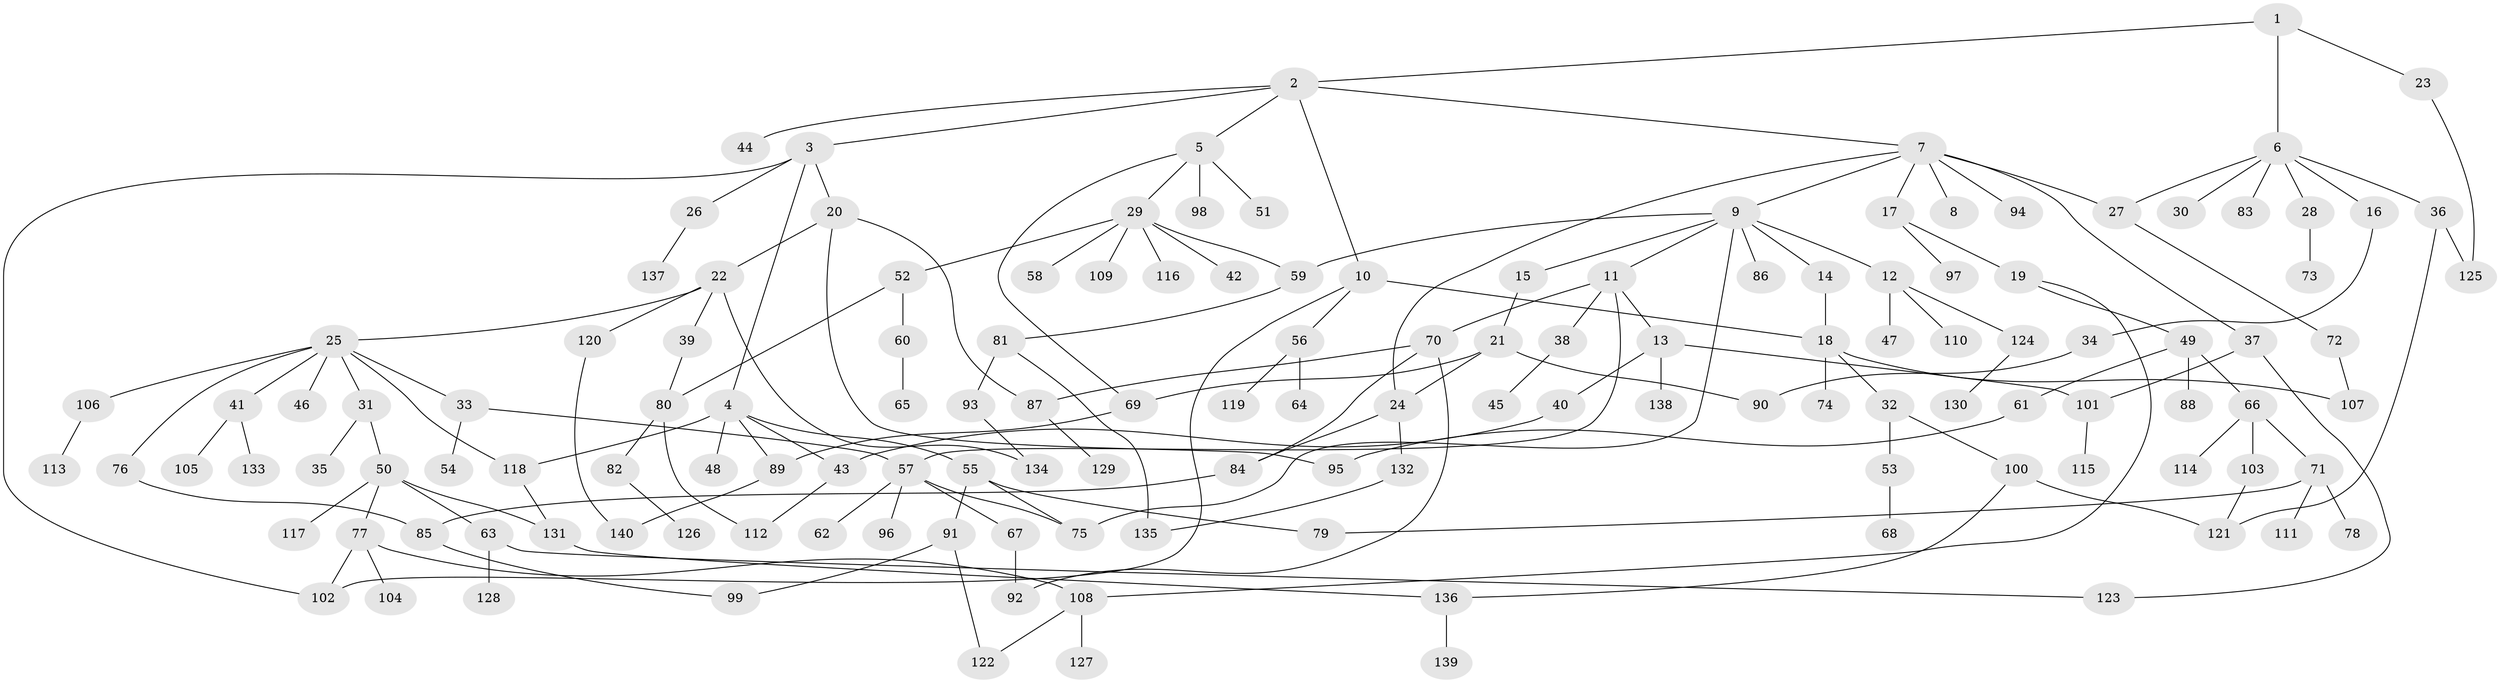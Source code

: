 // Generated by graph-tools (version 1.1) at 2025/41/03/09/25 04:41:14]
// undirected, 140 vertices, 175 edges
graph export_dot {
graph [start="1"]
  node [color=gray90,style=filled];
  1;
  2;
  3;
  4;
  5;
  6;
  7;
  8;
  9;
  10;
  11;
  12;
  13;
  14;
  15;
  16;
  17;
  18;
  19;
  20;
  21;
  22;
  23;
  24;
  25;
  26;
  27;
  28;
  29;
  30;
  31;
  32;
  33;
  34;
  35;
  36;
  37;
  38;
  39;
  40;
  41;
  42;
  43;
  44;
  45;
  46;
  47;
  48;
  49;
  50;
  51;
  52;
  53;
  54;
  55;
  56;
  57;
  58;
  59;
  60;
  61;
  62;
  63;
  64;
  65;
  66;
  67;
  68;
  69;
  70;
  71;
  72;
  73;
  74;
  75;
  76;
  77;
  78;
  79;
  80;
  81;
  82;
  83;
  84;
  85;
  86;
  87;
  88;
  89;
  90;
  91;
  92;
  93;
  94;
  95;
  96;
  97;
  98;
  99;
  100;
  101;
  102;
  103;
  104;
  105;
  106;
  107;
  108;
  109;
  110;
  111;
  112;
  113;
  114;
  115;
  116;
  117;
  118;
  119;
  120;
  121;
  122;
  123;
  124;
  125;
  126;
  127;
  128;
  129;
  130;
  131;
  132;
  133;
  134;
  135;
  136;
  137;
  138;
  139;
  140;
  1 -- 2;
  1 -- 6;
  1 -- 23;
  2 -- 3;
  2 -- 5;
  2 -- 7;
  2 -- 10;
  2 -- 44;
  3 -- 4;
  3 -- 20;
  3 -- 26;
  3 -- 102;
  4 -- 43;
  4 -- 48;
  4 -- 55;
  4 -- 89;
  4 -- 118;
  5 -- 29;
  5 -- 51;
  5 -- 69;
  5 -- 98;
  6 -- 16;
  6 -- 28;
  6 -- 30;
  6 -- 36;
  6 -- 83;
  6 -- 27;
  7 -- 8;
  7 -- 9;
  7 -- 17;
  7 -- 27;
  7 -- 37;
  7 -- 94;
  7 -- 24;
  9 -- 11;
  9 -- 12;
  9 -- 14;
  9 -- 15;
  9 -- 59;
  9 -- 86;
  9 -- 75;
  10 -- 56;
  10 -- 102;
  10 -- 18;
  11 -- 13;
  11 -- 38;
  11 -- 70;
  11 -- 57;
  12 -- 47;
  12 -- 110;
  12 -- 124;
  13 -- 40;
  13 -- 101;
  13 -- 138;
  14 -- 18;
  15 -- 21;
  16 -- 34;
  17 -- 19;
  17 -- 97;
  18 -- 32;
  18 -- 74;
  18 -- 107;
  19 -- 49;
  19 -- 108;
  20 -- 22;
  20 -- 87;
  20 -- 95;
  21 -- 24;
  21 -- 90;
  21 -- 69;
  22 -- 25;
  22 -- 39;
  22 -- 120;
  22 -- 134;
  23 -- 125;
  24 -- 84;
  24 -- 132;
  25 -- 31;
  25 -- 33;
  25 -- 41;
  25 -- 46;
  25 -- 76;
  25 -- 106;
  25 -- 118;
  26 -- 137;
  27 -- 72;
  28 -- 73;
  29 -- 42;
  29 -- 52;
  29 -- 58;
  29 -- 109;
  29 -- 116;
  29 -- 59;
  31 -- 35;
  31 -- 50;
  32 -- 53;
  32 -- 100;
  33 -- 54;
  33 -- 57;
  34 -- 90;
  36 -- 121;
  36 -- 125;
  37 -- 123;
  37 -- 101;
  38 -- 45;
  39 -- 80;
  40 -- 43;
  41 -- 105;
  41 -- 133;
  43 -- 112;
  49 -- 61;
  49 -- 66;
  49 -- 88;
  50 -- 63;
  50 -- 77;
  50 -- 117;
  50 -- 131;
  52 -- 60;
  52 -- 80;
  53 -- 68;
  55 -- 75;
  55 -- 91;
  55 -- 79;
  56 -- 64;
  56 -- 119;
  57 -- 62;
  57 -- 67;
  57 -- 96;
  57 -- 75;
  59 -- 81;
  60 -- 65;
  61 -- 95;
  63 -- 123;
  63 -- 128;
  66 -- 71;
  66 -- 103;
  66 -- 114;
  67 -- 92;
  69 -- 89;
  70 -- 92;
  70 -- 87;
  70 -- 84;
  71 -- 78;
  71 -- 79;
  71 -- 111;
  72 -- 107;
  76 -- 85;
  77 -- 104;
  77 -- 108;
  77 -- 102;
  80 -- 82;
  80 -- 112;
  81 -- 93;
  81 -- 135;
  82 -- 126;
  84 -- 85;
  85 -- 99;
  87 -- 129;
  89 -- 140;
  91 -- 99;
  91 -- 122;
  93 -- 134;
  100 -- 136;
  100 -- 121;
  101 -- 115;
  103 -- 121;
  106 -- 113;
  108 -- 122;
  108 -- 127;
  118 -- 131;
  120 -- 140;
  124 -- 130;
  131 -- 136;
  132 -- 135;
  136 -- 139;
}
